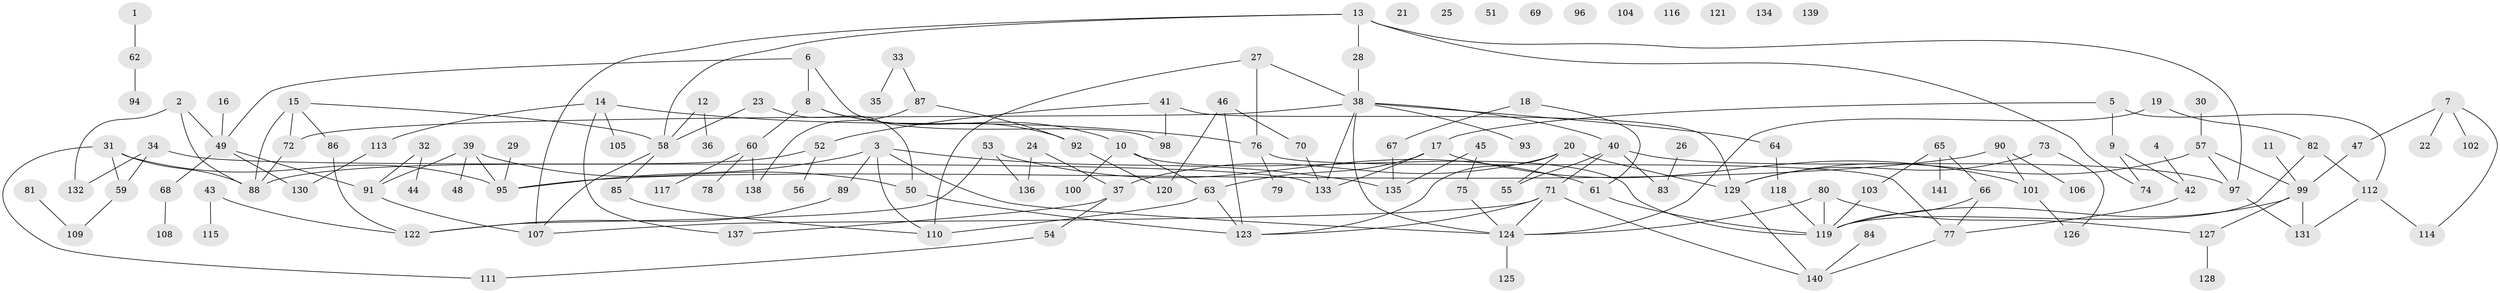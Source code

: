 // coarse degree distribution, {1: 0.25773195876288657, 3: 0.16494845360824742, 8: 0.020618556701030927, 4: 0.09278350515463918, 6: 0.05154639175257732, 10: 0.010309278350515464, 5: 0.05154639175257732, 7: 0.061855670103092786, 0: 0.10309278350515463, 2: 0.18556701030927836}
// Generated by graph-tools (version 1.1) at 2025/41/03/06/25 10:41:22]
// undirected, 141 vertices, 179 edges
graph export_dot {
graph [start="1"]
  node [color=gray90,style=filled];
  1;
  2;
  3;
  4;
  5;
  6;
  7;
  8;
  9;
  10;
  11;
  12;
  13;
  14;
  15;
  16;
  17;
  18;
  19;
  20;
  21;
  22;
  23;
  24;
  25;
  26;
  27;
  28;
  29;
  30;
  31;
  32;
  33;
  34;
  35;
  36;
  37;
  38;
  39;
  40;
  41;
  42;
  43;
  44;
  45;
  46;
  47;
  48;
  49;
  50;
  51;
  52;
  53;
  54;
  55;
  56;
  57;
  58;
  59;
  60;
  61;
  62;
  63;
  64;
  65;
  66;
  67;
  68;
  69;
  70;
  71;
  72;
  73;
  74;
  75;
  76;
  77;
  78;
  79;
  80;
  81;
  82;
  83;
  84;
  85;
  86;
  87;
  88;
  89;
  90;
  91;
  92;
  93;
  94;
  95;
  96;
  97;
  98;
  99;
  100;
  101;
  102;
  103;
  104;
  105;
  106;
  107;
  108;
  109;
  110;
  111;
  112;
  113;
  114;
  115;
  116;
  117;
  118;
  119;
  120;
  121;
  122;
  123;
  124;
  125;
  126;
  127;
  128;
  129;
  130;
  131;
  132;
  133;
  134;
  135;
  136;
  137;
  138;
  139;
  140;
  141;
  1 -- 62;
  2 -- 49;
  2 -- 88;
  2 -- 132;
  3 -- 89;
  3 -- 95;
  3 -- 110;
  3 -- 124;
  3 -- 135;
  4 -- 42;
  5 -- 9;
  5 -- 17;
  5 -- 112;
  6 -- 8;
  6 -- 49;
  6 -- 98;
  7 -- 22;
  7 -- 47;
  7 -- 102;
  7 -- 114;
  8 -- 10;
  8 -- 60;
  8 -- 92;
  9 -- 42;
  9 -- 74;
  10 -- 63;
  10 -- 100;
  10 -- 119;
  11 -- 99;
  12 -- 36;
  12 -- 58;
  13 -- 28;
  13 -- 58;
  13 -- 74;
  13 -- 97;
  13 -- 107;
  14 -- 76;
  14 -- 105;
  14 -- 113;
  14 -- 137;
  15 -- 58;
  15 -- 72;
  15 -- 86;
  15 -- 88;
  16 -- 49;
  17 -- 63;
  17 -- 101;
  17 -- 133;
  18 -- 61;
  18 -- 67;
  19 -- 82;
  19 -- 124;
  20 -- 37;
  20 -- 55;
  20 -- 123;
  20 -- 129;
  23 -- 50;
  23 -- 58;
  24 -- 37;
  24 -- 136;
  26 -- 83;
  27 -- 38;
  27 -- 76;
  27 -- 110;
  28 -- 38;
  29 -- 95;
  30 -- 57;
  31 -- 59;
  31 -- 88;
  31 -- 95;
  31 -- 111;
  32 -- 44;
  32 -- 91;
  33 -- 35;
  33 -- 87;
  34 -- 59;
  34 -- 132;
  34 -- 133;
  37 -- 54;
  37 -- 137;
  38 -- 40;
  38 -- 64;
  38 -- 72;
  38 -- 93;
  38 -- 124;
  38 -- 133;
  39 -- 48;
  39 -- 50;
  39 -- 91;
  39 -- 95;
  40 -- 55;
  40 -- 71;
  40 -- 83;
  40 -- 97;
  41 -- 52;
  41 -- 98;
  41 -- 129;
  42 -- 77;
  43 -- 115;
  43 -- 122;
  45 -- 75;
  45 -- 135;
  46 -- 70;
  46 -- 120;
  46 -- 123;
  47 -- 99;
  49 -- 68;
  49 -- 91;
  49 -- 130;
  50 -- 123;
  52 -- 56;
  52 -- 88;
  53 -- 61;
  53 -- 122;
  53 -- 136;
  54 -- 111;
  57 -- 97;
  57 -- 99;
  57 -- 129;
  58 -- 85;
  58 -- 107;
  59 -- 109;
  60 -- 78;
  60 -- 117;
  60 -- 138;
  61 -- 119;
  62 -- 94;
  63 -- 110;
  63 -- 123;
  64 -- 118;
  65 -- 66;
  65 -- 103;
  65 -- 141;
  66 -- 77;
  66 -- 119;
  67 -- 135;
  68 -- 108;
  70 -- 133;
  71 -- 107;
  71 -- 123;
  71 -- 124;
  71 -- 140;
  72 -- 88;
  73 -- 126;
  73 -- 129;
  75 -- 124;
  76 -- 77;
  76 -- 79;
  77 -- 140;
  80 -- 119;
  80 -- 124;
  80 -- 127;
  81 -- 109;
  82 -- 112;
  82 -- 119;
  84 -- 140;
  85 -- 110;
  86 -- 122;
  87 -- 92;
  87 -- 138;
  89 -- 122;
  90 -- 95;
  90 -- 101;
  90 -- 106;
  91 -- 107;
  92 -- 120;
  97 -- 131;
  99 -- 119;
  99 -- 127;
  99 -- 131;
  101 -- 126;
  103 -- 119;
  112 -- 114;
  112 -- 131;
  113 -- 130;
  118 -- 119;
  124 -- 125;
  127 -- 128;
  129 -- 140;
}
